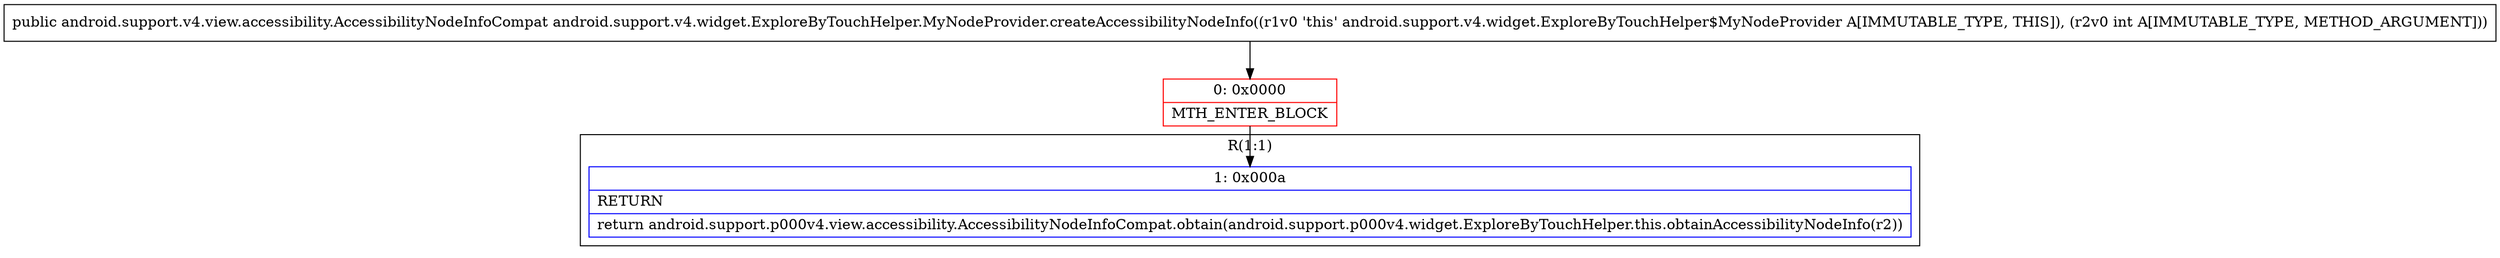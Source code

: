 digraph "CFG forandroid.support.v4.widget.ExploreByTouchHelper.MyNodeProvider.createAccessibilityNodeInfo(I)Landroid\/support\/v4\/view\/accessibility\/AccessibilityNodeInfoCompat;" {
subgraph cluster_Region_2046953807 {
label = "R(1:1)";
node [shape=record,color=blue];
Node_1 [shape=record,label="{1\:\ 0x000a|RETURN\l|return android.support.p000v4.view.accessibility.AccessibilityNodeInfoCompat.obtain(android.support.p000v4.widget.ExploreByTouchHelper.this.obtainAccessibilityNodeInfo(r2))\l}"];
}
Node_0 [shape=record,color=red,label="{0\:\ 0x0000|MTH_ENTER_BLOCK\l}"];
MethodNode[shape=record,label="{public android.support.v4.view.accessibility.AccessibilityNodeInfoCompat android.support.v4.widget.ExploreByTouchHelper.MyNodeProvider.createAccessibilityNodeInfo((r1v0 'this' android.support.v4.widget.ExploreByTouchHelper$MyNodeProvider A[IMMUTABLE_TYPE, THIS]), (r2v0 int A[IMMUTABLE_TYPE, METHOD_ARGUMENT])) }"];
MethodNode -> Node_0;
Node_0 -> Node_1;
}

